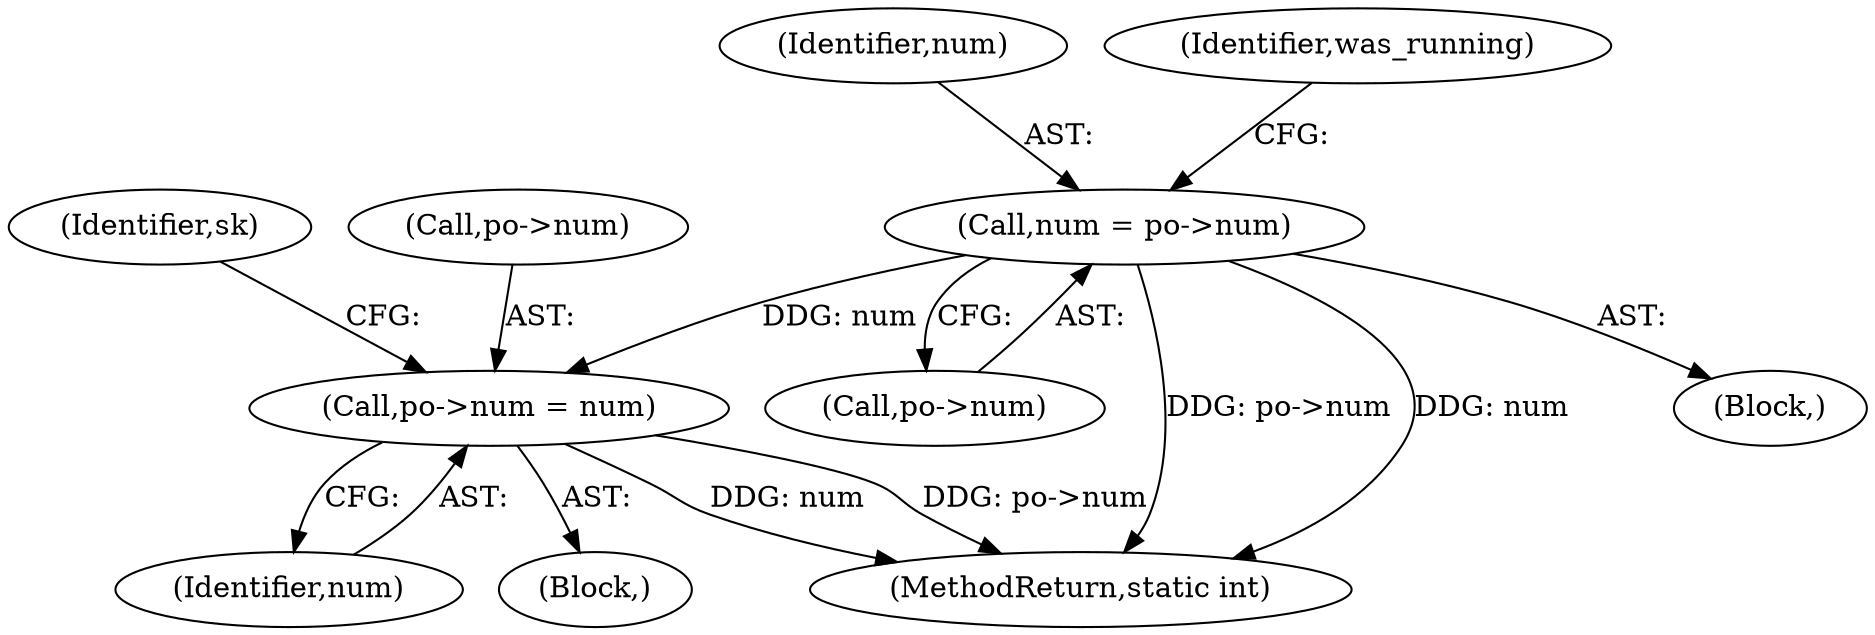 digraph "0_linux_84ac7260236a49c79eede91617700174c2c19b0c@pointer" {
"1000403" [label="(Call,num = po->num)"];
"1000547" [label="(Call,po->num = num)"];
"1000404" [label="(Identifier,num)"];
"1000409" [label="(Identifier,was_running)"];
"1000547" [label="(Call,po->num = num)"];
"1000553" [label="(Identifier,sk)"];
"1000112" [label="(Block,)"];
"1000546" [label="(Block,)"];
"1000405" [label="(Call,po->num)"];
"1000403" [label="(Call,num = po->num)"];
"1000587" [label="(MethodReturn,static int)"];
"1000548" [label="(Call,po->num)"];
"1000551" [label="(Identifier,num)"];
"1000403" -> "1000112"  [label="AST: "];
"1000403" -> "1000405"  [label="CFG: "];
"1000404" -> "1000403"  [label="AST: "];
"1000405" -> "1000403"  [label="AST: "];
"1000409" -> "1000403"  [label="CFG: "];
"1000403" -> "1000587"  [label="DDG: po->num"];
"1000403" -> "1000587"  [label="DDG: num"];
"1000403" -> "1000547"  [label="DDG: num"];
"1000547" -> "1000546"  [label="AST: "];
"1000547" -> "1000551"  [label="CFG: "];
"1000548" -> "1000547"  [label="AST: "];
"1000551" -> "1000547"  [label="AST: "];
"1000553" -> "1000547"  [label="CFG: "];
"1000547" -> "1000587"  [label="DDG: po->num"];
"1000547" -> "1000587"  [label="DDG: num"];
}
